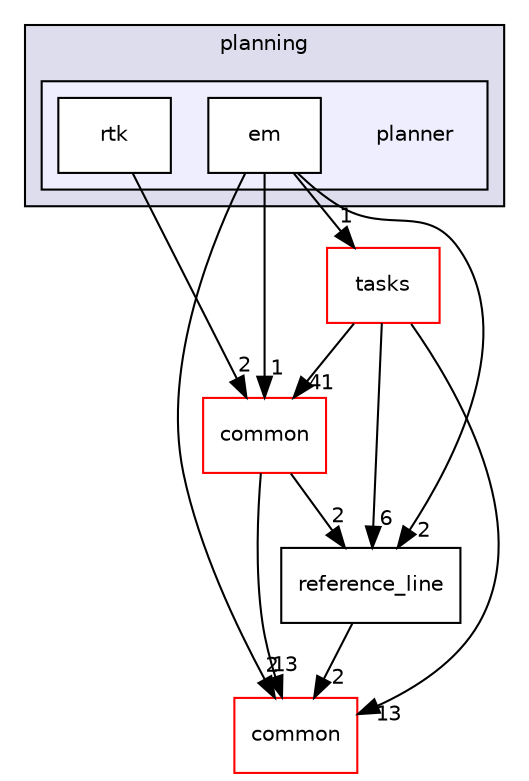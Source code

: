 digraph "modules/planning/planner" {
  compound=true
  node [ fontsize="10", fontname="Helvetica"];
  edge [ labelfontsize="10", labelfontname="Helvetica"];
  subgraph clusterdir_7c2f6958be28a79ba0c365dc1c742e99 {
    graph [ bgcolor="#ddddee", pencolor="black", label="planning" fontname="Helvetica", fontsize="10", URL="dir_7c2f6958be28a79ba0c365dc1c742e99.html"]
  subgraph clusterdir_641596d75b08efef7eb023884f101d27 {
    graph [ bgcolor="#eeeeff", pencolor="black", label="" URL="dir_641596d75b08efef7eb023884f101d27.html"];
    dir_641596d75b08efef7eb023884f101d27 [shape=plaintext label="planner"];
    dir_b4b9b8ea5ecb72bf6e912fe97aa65b77 [shape=box label="em" color="black" fillcolor="white" style="filled" URL="dir_b4b9b8ea5ecb72bf6e912fe97aa65b77.html"];
    dir_949b5d071dcc5cee46021895b8a20bee [shape=box label="rtk" color="black" fillcolor="white" style="filled" URL="dir_949b5d071dcc5cee46021895b8a20bee.html"];
  }
  }
  dir_71dbafa6aca09b7fb8e2860fcceb6177 [shape=box label="tasks" fillcolor="white" style="filled" color="red" URL="dir_71dbafa6aca09b7fb8e2860fcceb6177.html"];
  dir_215a6cee4434727da638ab5cece17fbb [shape=box label="reference_line" URL="dir_215a6cee4434727da638ab5cece17fbb.html"];
  dir_9a5e51f49964887903df6eed98080585 [shape=box label="common" fillcolor="white" style="filled" color="red" URL="dir_9a5e51f49964887903df6eed98080585.html"];
  dir_66bbc1175c980ce8ddd485259d3b02bb [shape=box label="common" fillcolor="white" style="filled" color="red" URL="dir_66bbc1175c980ce8ddd485259d3b02bb.html"];
  dir_71dbafa6aca09b7fb8e2860fcceb6177->dir_215a6cee4434727da638ab5cece17fbb [headlabel="6", labeldistance=1.5 headhref="dir_000193_000192.html"];
  dir_71dbafa6aca09b7fb8e2860fcceb6177->dir_9a5e51f49964887903df6eed98080585 [headlabel="13", labeldistance=1.5 headhref="dir_000193_000050.html"];
  dir_71dbafa6aca09b7fb8e2860fcceb6177->dir_66bbc1175c980ce8ddd485259d3b02bb [headlabel="41", labeldistance=1.5 headhref="dir_000193_000175.html"];
  dir_b4b9b8ea5ecb72bf6e912fe97aa65b77->dir_71dbafa6aca09b7fb8e2860fcceb6177 [headlabel="1", labeldistance=1.5 headhref="dir_000190_000193.html"];
  dir_b4b9b8ea5ecb72bf6e912fe97aa65b77->dir_215a6cee4434727da638ab5cece17fbb [headlabel="2", labeldistance=1.5 headhref="dir_000190_000192.html"];
  dir_b4b9b8ea5ecb72bf6e912fe97aa65b77->dir_9a5e51f49964887903df6eed98080585 [headlabel="2", labeldistance=1.5 headhref="dir_000190_000050.html"];
  dir_b4b9b8ea5ecb72bf6e912fe97aa65b77->dir_66bbc1175c980ce8ddd485259d3b02bb [headlabel="1", labeldistance=1.5 headhref="dir_000190_000175.html"];
  dir_215a6cee4434727da638ab5cece17fbb->dir_9a5e51f49964887903df6eed98080585 [headlabel="2", labeldistance=1.5 headhref="dir_000192_000050.html"];
  dir_949b5d071dcc5cee46021895b8a20bee->dir_66bbc1175c980ce8ddd485259d3b02bb [headlabel="2", labeldistance=1.5 headhref="dir_000191_000175.html"];
  dir_66bbc1175c980ce8ddd485259d3b02bb->dir_215a6cee4434727da638ab5cece17fbb [headlabel="2", labeldistance=1.5 headhref="dir_000175_000192.html"];
  dir_66bbc1175c980ce8ddd485259d3b02bb->dir_9a5e51f49964887903df6eed98080585 [headlabel="13", labeldistance=1.5 headhref="dir_000175_000050.html"];
}
